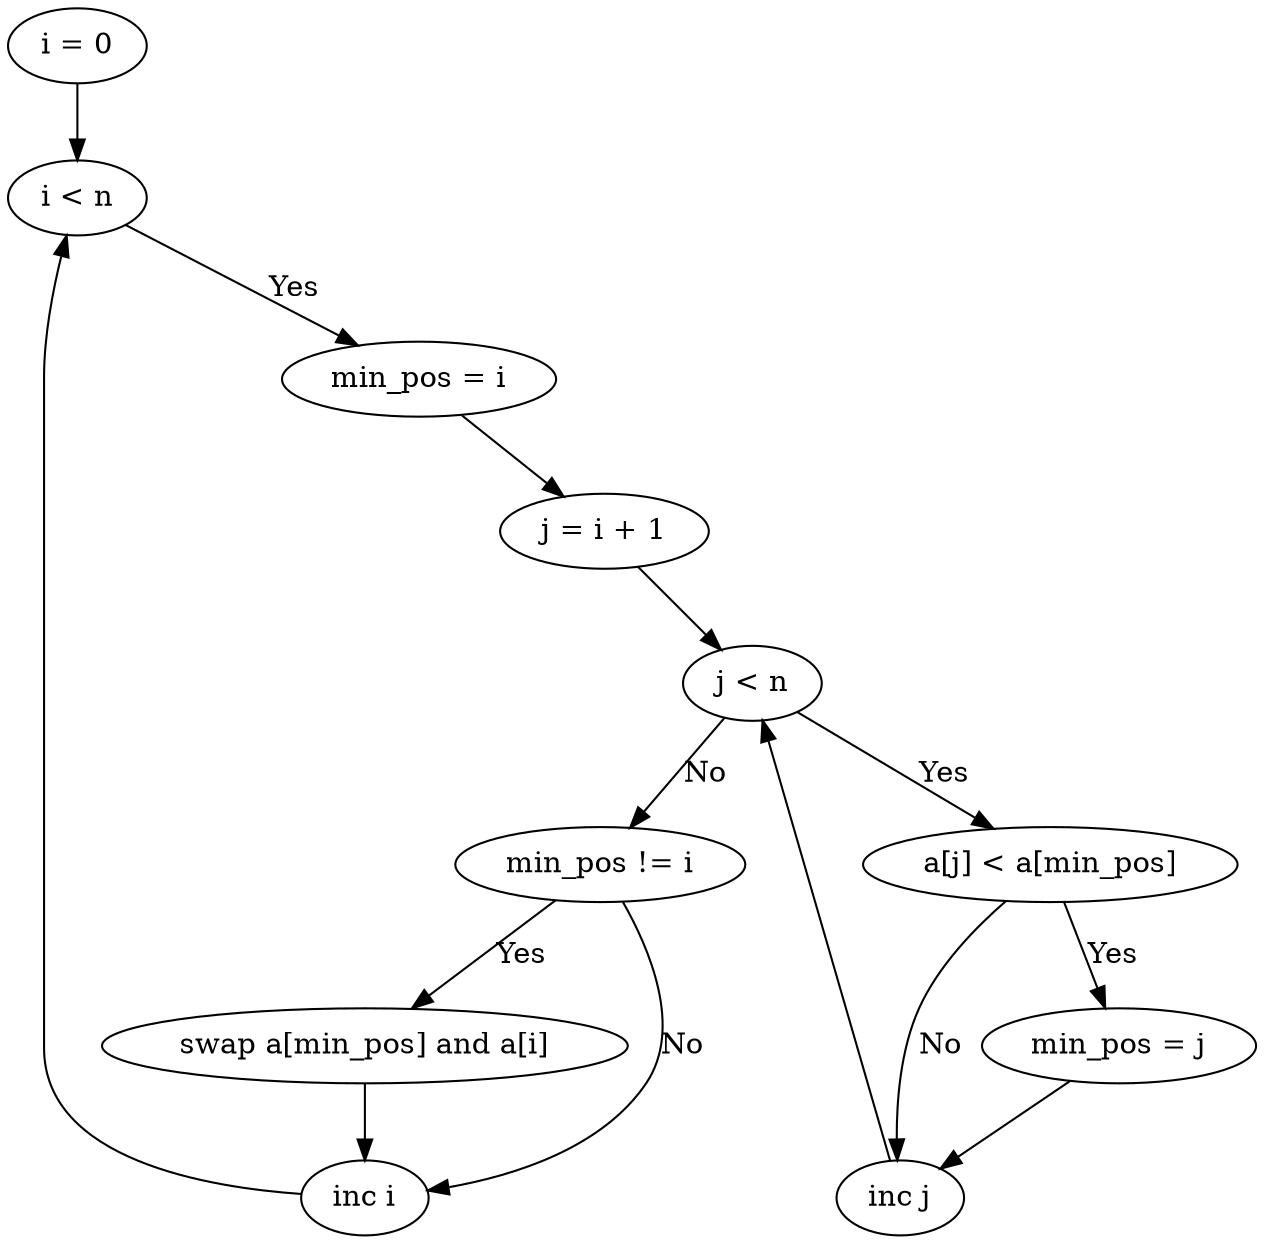 digraph {
  for1_init[label="i = 0"];
  for1_cond[label="i < n"];
  for1_iter[label="inc i"];
  for2_init[label="j = i + 1"];
  for2_cond[label="j < n"];
  for2_iter[label="inc j"];
  loop[label="min_pos = i"];
  judge1[label="a[j] < a[min_pos]"];
  update[label="min_pos = j"];
  judge2[label="min_pos != i"];
  swap[label="swap a[min_pos] and a[i]"];

  for1_init -> for1_cond;
  for1_cond -> loop[label="Yes"];
  for1_iter -> for1_cond;
  for2_init -> for2_cond;
  for2_cond -> judge1[label="Yes"];
  for2_iter -> for2_cond;

  loop -> for2_init;
  judge1 -> update[label="Yes"];
  judge1 -> for2_iter[label="No"];
  update -> for2_iter;

  for2_cond -> judge2[label="No"];
  judge2 -> swap[label="Yes"];
  judge2 -> for1_iter[label="No"];
  swap -> for1_iter;
}

